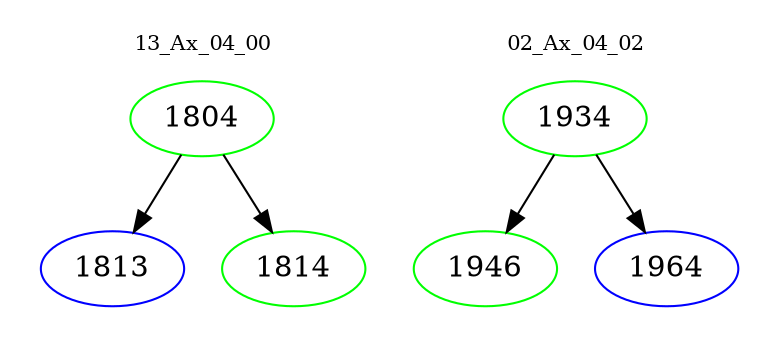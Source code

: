 digraph{
subgraph cluster_0 {
color = white
label = "13_Ax_04_00";
fontsize=10;
T0_1804 [label="1804", color="green"]
T0_1804 -> T0_1813 [color="black"]
T0_1813 [label="1813", color="blue"]
T0_1804 -> T0_1814 [color="black"]
T0_1814 [label="1814", color="green"]
}
subgraph cluster_1 {
color = white
label = "02_Ax_04_02";
fontsize=10;
T1_1934 [label="1934", color="green"]
T1_1934 -> T1_1946 [color="black"]
T1_1946 [label="1946", color="green"]
T1_1934 -> T1_1964 [color="black"]
T1_1964 [label="1964", color="blue"]
}
}
